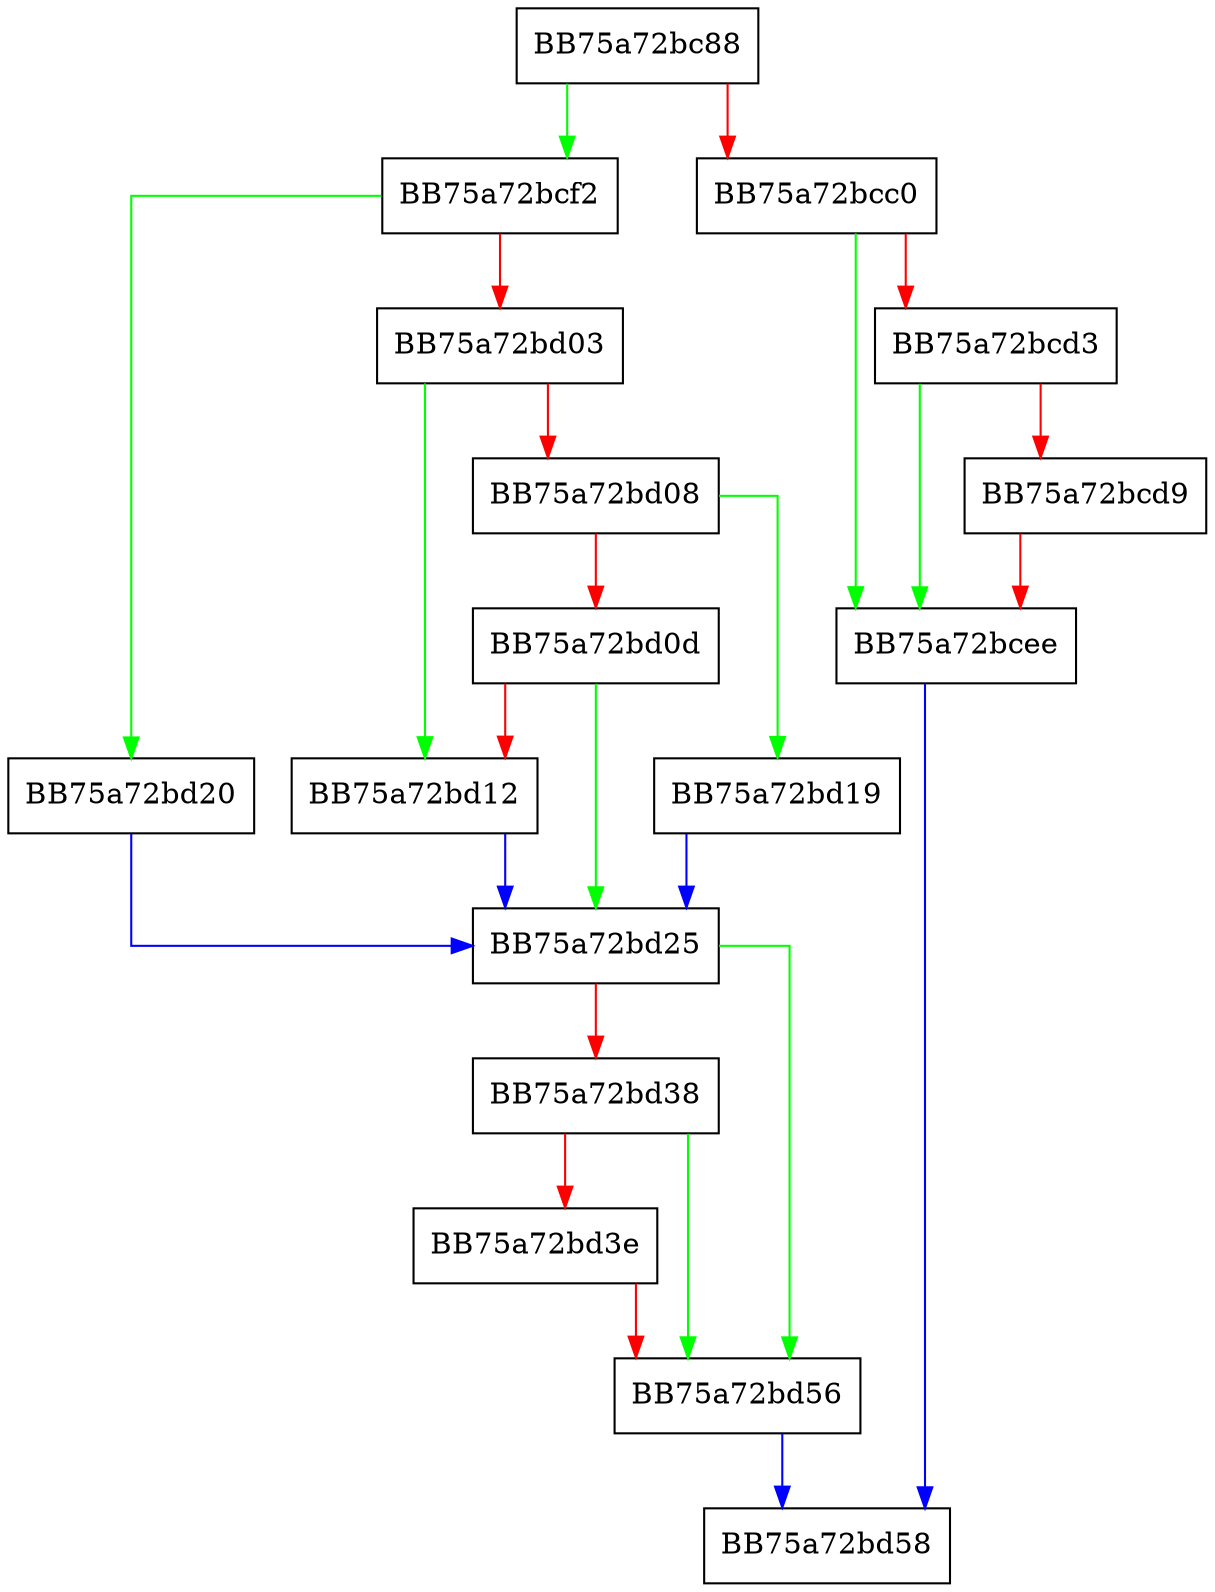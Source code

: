 digraph UtilCreateThread {
  node [shape="box"];
  graph [splines=ortho];
  BB75a72bc88 -> BB75a72bcf2 [color="green"];
  BB75a72bc88 -> BB75a72bcc0 [color="red"];
  BB75a72bcc0 -> BB75a72bcee [color="green"];
  BB75a72bcc0 -> BB75a72bcd3 [color="red"];
  BB75a72bcd3 -> BB75a72bcee [color="green"];
  BB75a72bcd3 -> BB75a72bcd9 [color="red"];
  BB75a72bcd9 -> BB75a72bcee [color="red"];
  BB75a72bcee -> BB75a72bd58 [color="blue"];
  BB75a72bcf2 -> BB75a72bd20 [color="green"];
  BB75a72bcf2 -> BB75a72bd03 [color="red"];
  BB75a72bd03 -> BB75a72bd12 [color="green"];
  BB75a72bd03 -> BB75a72bd08 [color="red"];
  BB75a72bd08 -> BB75a72bd19 [color="green"];
  BB75a72bd08 -> BB75a72bd0d [color="red"];
  BB75a72bd0d -> BB75a72bd25 [color="green"];
  BB75a72bd0d -> BB75a72bd12 [color="red"];
  BB75a72bd12 -> BB75a72bd25 [color="blue"];
  BB75a72bd19 -> BB75a72bd25 [color="blue"];
  BB75a72bd20 -> BB75a72bd25 [color="blue"];
  BB75a72bd25 -> BB75a72bd56 [color="green"];
  BB75a72bd25 -> BB75a72bd38 [color="red"];
  BB75a72bd38 -> BB75a72bd56 [color="green"];
  BB75a72bd38 -> BB75a72bd3e [color="red"];
  BB75a72bd3e -> BB75a72bd56 [color="red"];
  BB75a72bd56 -> BB75a72bd58 [color="blue"];
}